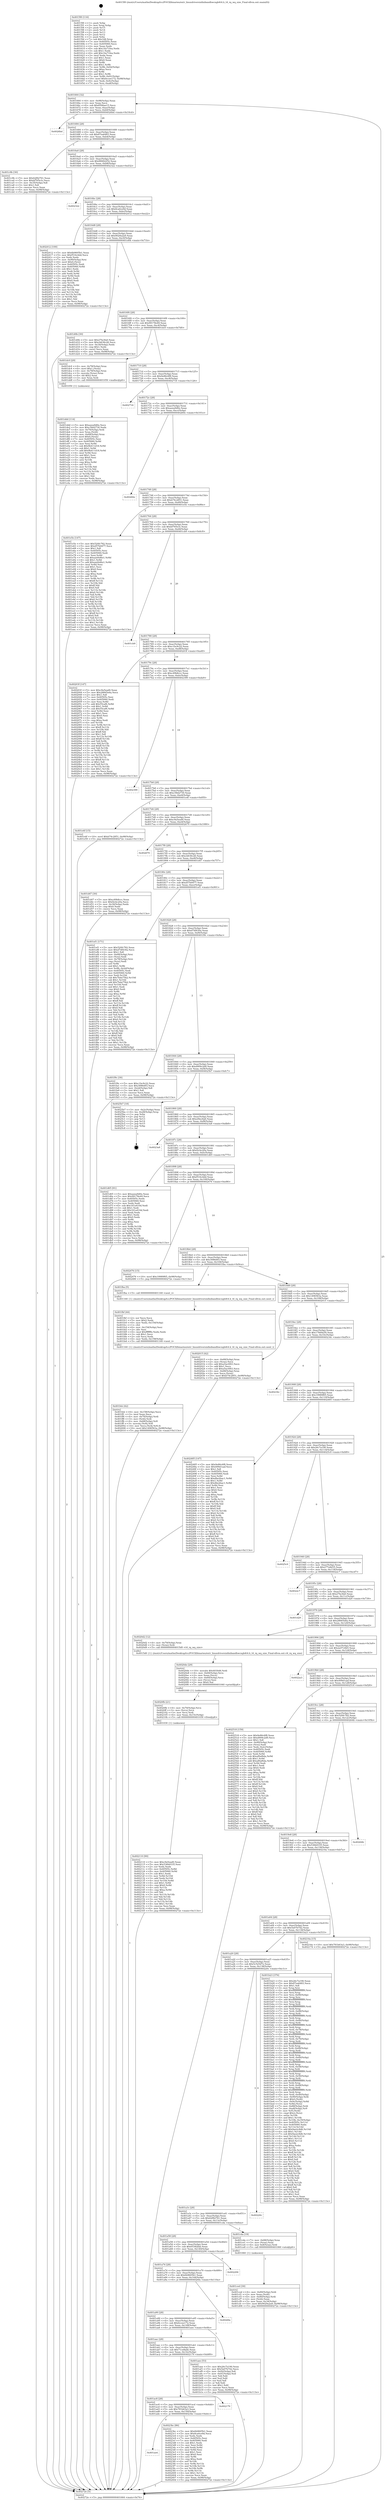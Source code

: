 digraph "0x4015f0" {
  label = "0x4015f0 (/mnt/c/Users/mathe/Desktop/tcc/POCII/binaries/extr_linuxdriversinfinibandhwcxgb4t4.h_t4_rq_wq_size_Final-ollvm.out::main(0))"
  labelloc = "t"
  node[shape=record]

  Entry [label="",width=0.3,height=0.3,shape=circle,fillcolor=black,style=filled]
  "0x401664" [label="{
     0x401664 [32]\l
     | [instrs]\l
     &nbsp;&nbsp;0x401664 \<+6\>: mov -0x98(%rbp),%eax\l
     &nbsp;&nbsp;0x40166a \<+2\>: mov %eax,%ecx\l
     &nbsp;&nbsp;0x40166c \<+6\>: sub $0x8506ae15,%ecx\l
     &nbsp;&nbsp;0x401672 \<+6\>: mov %eax,-0xac(%rbp)\l
     &nbsp;&nbsp;0x401678 \<+6\>: mov %ecx,-0xb0(%rbp)\l
     &nbsp;&nbsp;0x40167e \<+6\>: je 00000000004026bd \<main+0x10cd\>\l
  }"]
  "0x4026bd" [label="{
     0x4026bd\l
  }", style=dashed]
  "0x401684" [label="{
     0x401684 [28]\l
     | [instrs]\l
     &nbsp;&nbsp;0x401684 \<+5\>: jmp 0000000000401689 \<main+0x99\>\l
     &nbsp;&nbsp;0x401689 \<+6\>: mov -0xac(%rbp),%eax\l
     &nbsp;&nbsp;0x40168f \<+5\>: sub $0x87ea6483,%eax\l
     &nbsp;&nbsp;0x401694 \<+6\>: mov %eax,-0xb4(%rbp)\l
     &nbsp;&nbsp;0x40169a \<+6\>: je 0000000000401c9b \<main+0x6ab\>\l
  }"]
  Exit [label="",width=0.3,height=0.3,shape=circle,fillcolor=black,style=filled,peripheries=2]
  "0x401c9b" [label="{
     0x401c9b [30]\l
     | [instrs]\l
     &nbsp;&nbsp;0x401c9b \<+5\>: mov $0x62f82761,%eax\l
     &nbsp;&nbsp;0x401ca0 \<+5\>: mov $0xbf765e3c,%ecx\l
     &nbsp;&nbsp;0x401ca5 \<+3\>: mov -0x35(%rbp),%dl\l
     &nbsp;&nbsp;0x401ca8 \<+3\>: test $0x1,%dl\l
     &nbsp;&nbsp;0x401cab \<+3\>: cmovne %ecx,%eax\l
     &nbsp;&nbsp;0x401cae \<+6\>: mov %eax,-0x98(%rbp)\l
     &nbsp;&nbsp;0x401cb4 \<+5\>: jmp 000000000040272e \<main+0x113e\>\l
  }"]
  "0x4016a0" [label="{
     0x4016a0 [28]\l
     | [instrs]\l
     &nbsp;&nbsp;0x4016a0 \<+5\>: jmp 00000000004016a5 \<main+0xb5\>\l
     &nbsp;&nbsp;0x4016a5 \<+6\>: mov -0xac(%rbp),%eax\l
     &nbsp;&nbsp;0x4016ab \<+5\>: sub $0x88482252,%eax\l
     &nbsp;&nbsp;0x4016b0 \<+6\>: mov %eax,-0xb8(%rbp)\l
     &nbsp;&nbsp;0x4016b6 \<+6\>: je 0000000000402322 \<main+0xd32\>\l
  }"]
  "0x401ae4" [label="{
     0x401ae4\l
  }", style=dashed]
  "0x402322" [label="{
     0x402322\l
  }", style=dashed]
  "0x4016bc" [label="{
     0x4016bc [28]\l
     | [instrs]\l
     &nbsp;&nbsp;0x4016bc \<+5\>: jmp 00000000004016c1 \<main+0xd1\>\l
     &nbsp;&nbsp;0x4016c1 \<+6\>: mov -0xac(%rbp),%eax\l
     &nbsp;&nbsp;0x4016c7 \<+5\>: sub $0x8ca0ce9d,%eax\l
     &nbsp;&nbsp;0x4016cc \<+6\>: mov %eax,-0xbc(%rbp)\l
     &nbsp;&nbsp;0x4016d2 \<+6\>: je 0000000000402412 \<main+0xe22\>\l
  }"]
  "0x4023bc" [label="{
     0x4023bc [86]\l
     | [instrs]\l
     &nbsp;&nbsp;0x4023bc \<+5\>: mov $0x6b9605b1,%eax\l
     &nbsp;&nbsp;0x4023c1 \<+5\>: mov $0x8ca0ce9d,%ecx\l
     &nbsp;&nbsp;0x4023c6 \<+2\>: xor %edx,%edx\l
     &nbsp;&nbsp;0x4023c8 \<+7\>: mov 0x40505c,%esi\l
     &nbsp;&nbsp;0x4023cf \<+7\>: mov 0x405060,%edi\l
     &nbsp;&nbsp;0x4023d6 \<+3\>: sub $0x1,%edx\l
     &nbsp;&nbsp;0x4023d9 \<+3\>: mov %esi,%r8d\l
     &nbsp;&nbsp;0x4023dc \<+3\>: add %edx,%r8d\l
     &nbsp;&nbsp;0x4023df \<+4\>: imul %r8d,%esi\l
     &nbsp;&nbsp;0x4023e3 \<+3\>: and $0x1,%esi\l
     &nbsp;&nbsp;0x4023e6 \<+3\>: cmp $0x0,%esi\l
     &nbsp;&nbsp;0x4023e9 \<+4\>: sete %r9b\l
     &nbsp;&nbsp;0x4023ed \<+3\>: cmp $0xa,%edi\l
     &nbsp;&nbsp;0x4023f0 \<+4\>: setl %r10b\l
     &nbsp;&nbsp;0x4023f4 \<+3\>: mov %r9b,%r11b\l
     &nbsp;&nbsp;0x4023f7 \<+3\>: and %r10b,%r11b\l
     &nbsp;&nbsp;0x4023fa \<+3\>: xor %r10b,%r9b\l
     &nbsp;&nbsp;0x4023fd \<+3\>: or %r9b,%r11b\l
     &nbsp;&nbsp;0x402400 \<+4\>: test $0x1,%r11b\l
     &nbsp;&nbsp;0x402404 \<+3\>: cmovne %ecx,%eax\l
     &nbsp;&nbsp;0x402407 \<+6\>: mov %eax,-0x98(%rbp)\l
     &nbsp;&nbsp;0x40240d \<+5\>: jmp 000000000040272e \<main+0x113e\>\l
  }"]
  "0x402412" [label="{
     0x402412 [100]\l
     | [instrs]\l
     &nbsp;&nbsp;0x402412 \<+5\>: mov $0x6b9605b1,%eax\l
     &nbsp;&nbsp;0x402417 \<+5\>: mov $0xf516c4dd,%ecx\l
     &nbsp;&nbsp;0x40241c \<+2\>: xor %edx,%edx\l
     &nbsp;&nbsp;0x40241e \<+7\>: mov -0x90(%rbp),%rsi\l
     &nbsp;&nbsp;0x402425 \<+6\>: movl $0x0,(%rsi)\l
     &nbsp;&nbsp;0x40242b \<+7\>: mov 0x40505c,%edi\l
     &nbsp;&nbsp;0x402432 \<+8\>: mov 0x405060,%r8d\l
     &nbsp;&nbsp;0x40243a \<+3\>: sub $0x1,%edx\l
     &nbsp;&nbsp;0x40243d \<+3\>: mov %edi,%r9d\l
     &nbsp;&nbsp;0x402440 \<+3\>: add %edx,%r9d\l
     &nbsp;&nbsp;0x402443 \<+4\>: imul %r9d,%edi\l
     &nbsp;&nbsp;0x402447 \<+3\>: and $0x1,%edi\l
     &nbsp;&nbsp;0x40244a \<+3\>: cmp $0x0,%edi\l
     &nbsp;&nbsp;0x40244d \<+4\>: sete %r10b\l
     &nbsp;&nbsp;0x402451 \<+4\>: cmp $0xa,%r8d\l
     &nbsp;&nbsp;0x402455 \<+4\>: setl %r11b\l
     &nbsp;&nbsp;0x402459 \<+3\>: mov %r10b,%bl\l
     &nbsp;&nbsp;0x40245c \<+3\>: and %r11b,%bl\l
     &nbsp;&nbsp;0x40245f \<+3\>: xor %r11b,%r10b\l
     &nbsp;&nbsp;0x402462 \<+3\>: or %r10b,%bl\l
     &nbsp;&nbsp;0x402465 \<+3\>: test $0x1,%bl\l
     &nbsp;&nbsp;0x402468 \<+3\>: cmovne %ecx,%eax\l
     &nbsp;&nbsp;0x40246b \<+6\>: mov %eax,-0x98(%rbp)\l
     &nbsp;&nbsp;0x402471 \<+5\>: jmp 000000000040272e \<main+0x113e\>\l
  }"]
  "0x4016d8" [label="{
     0x4016d8 [28]\l
     | [instrs]\l
     &nbsp;&nbsp;0x4016d8 \<+5\>: jmp 00000000004016dd \<main+0xed\>\l
     &nbsp;&nbsp;0x4016dd \<+6\>: mov -0xac(%rbp),%eax\l
     &nbsp;&nbsp;0x4016e3 \<+5\>: sub $0x9029a2a9,%eax\l
     &nbsp;&nbsp;0x4016e8 \<+6\>: mov %eax,-0xc0(%rbp)\l
     &nbsp;&nbsp;0x4016ee \<+6\>: je 0000000000401d0b \<main+0x71b\>\l
  }"]
  "0x401ac8" [label="{
     0x401ac8 [28]\l
     | [instrs]\l
     &nbsp;&nbsp;0x401ac8 \<+5\>: jmp 0000000000401acd \<main+0x4dd\>\l
     &nbsp;&nbsp;0x401acd \<+6\>: mov -0xac(%rbp),%eax\l
     &nbsp;&nbsp;0x401ad3 \<+5\>: sub $0x781b63a3,%eax\l
     &nbsp;&nbsp;0x401ad8 \<+6\>: mov %eax,-0x150(%rbp)\l
     &nbsp;&nbsp;0x401ade \<+6\>: je 00000000004023bc \<main+0xdcc\>\l
  }"]
  "0x401d0b" [label="{
     0x401d0b [30]\l
     | [instrs]\l
     &nbsp;&nbsp;0x401d0b \<+5\>: mov $0x27fa3fa0,%eax\l
     &nbsp;&nbsp;0x401d10 \<+5\>: mov $0xcb636c26,%ecx\l
     &nbsp;&nbsp;0x401d15 \<+3\>: mov -0x34(%rbp),%edx\l
     &nbsp;&nbsp;0x401d18 \<+3\>: cmp $0x1,%edx\l
     &nbsp;&nbsp;0x401d1b \<+3\>: cmovl %ecx,%eax\l
     &nbsp;&nbsp;0x401d1e \<+6\>: mov %eax,-0x98(%rbp)\l
     &nbsp;&nbsp;0x401d24 \<+5\>: jmp 000000000040272e \<main+0x113e\>\l
  }"]
  "0x4016f4" [label="{
     0x4016f4 [28]\l
     | [instrs]\l
     &nbsp;&nbsp;0x4016f4 \<+5\>: jmp 00000000004016f9 \<main+0x109\>\l
     &nbsp;&nbsp;0x4016f9 \<+6\>: mov -0xac(%rbp),%eax\l
     &nbsp;&nbsp;0x4016ff \<+5\>: sub $0x99178e49,%eax\l
     &nbsp;&nbsp;0x401704 \<+6\>: mov %eax,-0xc4(%rbp)\l
     &nbsp;&nbsp;0x40170a \<+6\>: je 0000000000401dc0 \<main+0x7d0\>\l
  }"]
  "0x402179" [label="{
     0x402179\l
  }", style=dashed]
  "0x401dc0" [label="{
     0x401dc0 [29]\l
     | [instrs]\l
     &nbsp;&nbsp;0x401dc0 \<+4\>: mov -0x78(%rbp),%rax\l
     &nbsp;&nbsp;0x401dc4 \<+6\>: movl $0x1,(%rax)\l
     &nbsp;&nbsp;0x401dca \<+4\>: mov -0x78(%rbp),%rax\l
     &nbsp;&nbsp;0x401dce \<+3\>: movslq (%rax),%rax\l
     &nbsp;&nbsp;0x401dd1 \<+4\>: shl $0x2,%rax\l
     &nbsp;&nbsp;0x401dd5 \<+3\>: mov %rax,%rdi\l
     &nbsp;&nbsp;0x401dd8 \<+5\>: call 0000000000401050 \<malloc@plt\>\l
     | [calls]\l
     &nbsp;&nbsp;0x401050 \{1\} (unknown)\l
  }"]
  "0x401710" [label="{
     0x401710 [28]\l
     | [instrs]\l
     &nbsp;&nbsp;0x401710 \<+5\>: jmp 0000000000401715 \<main+0x125\>\l
     &nbsp;&nbsp;0x401715 \<+6\>: mov -0xac(%rbp),%eax\l
     &nbsp;&nbsp;0x40171b \<+5\>: sub $0x9e86c6f8,%eax\l
     &nbsp;&nbsp;0x401720 \<+6\>: mov %eax,-0xc8(%rbp)\l
     &nbsp;&nbsp;0x401726 \<+6\>: je 0000000000402716 \<main+0x1126\>\l
  }"]
  "0x402110" [label="{
     0x402110 [90]\l
     | [instrs]\l
     &nbsp;&nbsp;0x402110 \<+5\>: mov $0xc9a5ead0,%eax\l
     &nbsp;&nbsp;0x402115 \<+5\>: mov $0x536b9335,%esi\l
     &nbsp;&nbsp;0x40211a \<+2\>: xor %edx,%edx\l
     &nbsp;&nbsp;0x40211c \<+8\>: mov 0x40505c,%r8d\l
     &nbsp;&nbsp;0x402124 \<+8\>: mov 0x405060,%r9d\l
     &nbsp;&nbsp;0x40212c \<+3\>: sub $0x1,%edx\l
     &nbsp;&nbsp;0x40212f \<+3\>: mov %r8d,%r10d\l
     &nbsp;&nbsp;0x402132 \<+3\>: add %edx,%r10d\l
     &nbsp;&nbsp;0x402135 \<+4\>: imul %r10d,%r8d\l
     &nbsp;&nbsp;0x402139 \<+4\>: and $0x1,%r8d\l
     &nbsp;&nbsp;0x40213d \<+4\>: cmp $0x0,%r8d\l
     &nbsp;&nbsp;0x402141 \<+4\>: sete %r11b\l
     &nbsp;&nbsp;0x402145 \<+4\>: cmp $0xa,%r9d\l
     &nbsp;&nbsp;0x402149 \<+3\>: setl %bl\l
     &nbsp;&nbsp;0x40214c \<+3\>: mov %r11b,%r14b\l
     &nbsp;&nbsp;0x40214f \<+3\>: and %bl,%r14b\l
     &nbsp;&nbsp;0x402152 \<+3\>: xor %bl,%r11b\l
     &nbsp;&nbsp;0x402155 \<+3\>: or %r11b,%r14b\l
     &nbsp;&nbsp;0x402158 \<+4\>: test $0x1,%r14b\l
     &nbsp;&nbsp;0x40215c \<+3\>: cmovne %esi,%eax\l
     &nbsp;&nbsp;0x40215f \<+6\>: mov %eax,-0x98(%rbp)\l
     &nbsp;&nbsp;0x402165 \<+5\>: jmp 000000000040272e \<main+0x113e\>\l
  }"]
  "0x402716" [label="{
     0x402716\l
  }", style=dashed]
  "0x40172c" [label="{
     0x40172c [28]\l
     | [instrs]\l
     &nbsp;&nbsp;0x40172c \<+5\>: jmp 0000000000401731 \<main+0x141\>\l
     &nbsp;&nbsp;0x401731 \<+6\>: mov -0xac(%rbp),%eax\l
     &nbsp;&nbsp;0x401737 \<+5\>: sub $0xaeea9d0e,%eax\l
     &nbsp;&nbsp;0x40173c \<+6\>: mov %eax,-0xcc(%rbp)\l
     &nbsp;&nbsp;0x401742 \<+6\>: je 000000000040260e \<main+0x101e\>\l
  }"]
  "0x4020fb" [label="{
     0x4020fb [21]\l
     | [instrs]\l
     &nbsp;&nbsp;0x4020fb \<+4\>: mov -0x70(%rbp),%rcx\l
     &nbsp;&nbsp;0x4020ff \<+3\>: mov (%rcx),%rcx\l
     &nbsp;&nbsp;0x402102 \<+3\>: mov %rcx,%rdi\l
     &nbsp;&nbsp;0x402105 \<+6\>: mov %eax,-0x15c(%rbp)\l
     &nbsp;&nbsp;0x40210b \<+5\>: call 0000000000401030 \<free@plt\>\l
     | [calls]\l
     &nbsp;&nbsp;0x401030 \{1\} (unknown)\l
  }"]
  "0x40260e" [label="{
     0x40260e\l
  }", style=dashed]
  "0x401748" [label="{
     0x401748 [28]\l
     | [instrs]\l
     &nbsp;&nbsp;0x401748 \<+5\>: jmp 000000000040174d \<main+0x15d\>\l
     &nbsp;&nbsp;0x40174d \<+6\>: mov -0xac(%rbp),%eax\l
     &nbsp;&nbsp;0x401753 \<+5\>: sub $0xb74c2851,%eax\l
     &nbsp;&nbsp;0x401758 \<+6\>: mov %eax,-0xd0(%rbp)\l
     &nbsp;&nbsp;0x40175e \<+6\>: je 0000000000401e5e \<main+0x86e\>\l
  }"]
  "0x4020de" [label="{
     0x4020de [29]\l
     | [instrs]\l
     &nbsp;&nbsp;0x4020de \<+10\>: movabs $0x4030d6,%rdi\l
     &nbsp;&nbsp;0x4020e8 \<+4\>: mov -0x60(%rbp),%rcx\l
     &nbsp;&nbsp;0x4020ec \<+2\>: mov %eax,(%rcx)\l
     &nbsp;&nbsp;0x4020ee \<+4\>: mov -0x60(%rbp),%rcx\l
     &nbsp;&nbsp;0x4020f2 \<+2\>: mov (%rcx),%esi\l
     &nbsp;&nbsp;0x4020f4 \<+2\>: mov $0x0,%al\l
     &nbsp;&nbsp;0x4020f6 \<+5\>: call 0000000000401040 \<printf@plt\>\l
     | [calls]\l
     &nbsp;&nbsp;0x401040 \{1\} (unknown)\l
  }"]
  "0x401e5e" [label="{
     0x401e5e [147]\l
     | [instrs]\l
     &nbsp;&nbsp;0x401e5e \<+5\>: mov $0x520fc782,%eax\l
     &nbsp;&nbsp;0x401e63 \<+5\>: mov $0xd57b0477,%ecx\l
     &nbsp;&nbsp;0x401e68 \<+2\>: mov $0x1,%dl\l
     &nbsp;&nbsp;0x401e6a \<+7\>: mov 0x40505c,%esi\l
     &nbsp;&nbsp;0x401e71 \<+7\>: mov 0x405060,%edi\l
     &nbsp;&nbsp;0x401e78 \<+3\>: mov %esi,%r8d\l
     &nbsp;&nbsp;0x401e7b \<+7\>: sub $0xaa44d6e1,%r8d\l
     &nbsp;&nbsp;0x401e82 \<+4\>: sub $0x1,%r8d\l
     &nbsp;&nbsp;0x401e86 \<+7\>: add $0xaa44d6e1,%r8d\l
     &nbsp;&nbsp;0x401e8d \<+4\>: imul %r8d,%esi\l
     &nbsp;&nbsp;0x401e91 \<+3\>: and $0x1,%esi\l
     &nbsp;&nbsp;0x401e94 \<+3\>: cmp $0x0,%esi\l
     &nbsp;&nbsp;0x401e97 \<+4\>: sete %r9b\l
     &nbsp;&nbsp;0x401e9b \<+3\>: cmp $0xa,%edi\l
     &nbsp;&nbsp;0x401e9e \<+4\>: setl %r10b\l
     &nbsp;&nbsp;0x401ea2 \<+3\>: mov %r9b,%r11b\l
     &nbsp;&nbsp;0x401ea5 \<+4\>: xor $0xff,%r11b\l
     &nbsp;&nbsp;0x401ea9 \<+3\>: mov %r10b,%bl\l
     &nbsp;&nbsp;0x401eac \<+3\>: xor $0xff,%bl\l
     &nbsp;&nbsp;0x401eaf \<+3\>: xor $0x0,%dl\l
     &nbsp;&nbsp;0x401eb2 \<+3\>: mov %r11b,%r14b\l
     &nbsp;&nbsp;0x401eb5 \<+4\>: and $0x0,%r14b\l
     &nbsp;&nbsp;0x401eb9 \<+3\>: and %dl,%r9b\l
     &nbsp;&nbsp;0x401ebc \<+3\>: mov %bl,%r15b\l
     &nbsp;&nbsp;0x401ebf \<+4\>: and $0x0,%r15b\l
     &nbsp;&nbsp;0x401ec3 \<+3\>: and %dl,%r10b\l
     &nbsp;&nbsp;0x401ec6 \<+3\>: or %r9b,%r14b\l
     &nbsp;&nbsp;0x401ec9 \<+3\>: or %r10b,%r15b\l
     &nbsp;&nbsp;0x401ecc \<+3\>: xor %r15b,%r14b\l
     &nbsp;&nbsp;0x401ecf \<+3\>: or %bl,%r11b\l
     &nbsp;&nbsp;0x401ed2 \<+4\>: xor $0xff,%r11b\l
     &nbsp;&nbsp;0x401ed6 \<+3\>: or $0x0,%dl\l
     &nbsp;&nbsp;0x401ed9 \<+3\>: and %dl,%r11b\l
     &nbsp;&nbsp;0x401edc \<+3\>: or %r11b,%r14b\l
     &nbsp;&nbsp;0x401edf \<+4\>: test $0x1,%r14b\l
     &nbsp;&nbsp;0x401ee3 \<+3\>: cmovne %ecx,%eax\l
     &nbsp;&nbsp;0x401ee6 \<+6\>: mov %eax,-0x98(%rbp)\l
     &nbsp;&nbsp;0x401eec \<+5\>: jmp 000000000040272e \<main+0x113e\>\l
  }"]
  "0x401764" [label="{
     0x401764 [28]\l
     | [instrs]\l
     &nbsp;&nbsp;0x401764 \<+5\>: jmp 0000000000401769 \<main+0x179\>\l
     &nbsp;&nbsp;0x401769 \<+6\>: mov -0xac(%rbp),%eax\l
     &nbsp;&nbsp;0x40176f \<+5\>: sub $0xbf765e3c,%eax\l
     &nbsp;&nbsp;0x401774 \<+6\>: mov %eax,-0xd4(%rbp)\l
     &nbsp;&nbsp;0x40177a \<+6\>: je 0000000000401cb9 \<main+0x6c9\>\l
  }"]
  "0x401feb" [label="{
     0x401feb [42]\l
     | [instrs]\l
     &nbsp;&nbsp;0x401feb \<+6\>: mov -0x158(%rbp),%ecx\l
     &nbsp;&nbsp;0x401ff1 \<+3\>: imul %eax,%ecx\l
     &nbsp;&nbsp;0x401ff4 \<+4\>: mov -0x70(%rbp),%rdi\l
     &nbsp;&nbsp;0x401ff8 \<+3\>: mov (%rdi),%rdi\l
     &nbsp;&nbsp;0x401ffb \<+4\>: mov -0x68(%rbp),%r8\l
     &nbsp;&nbsp;0x401fff \<+3\>: movslq (%r8),%r8\l
     &nbsp;&nbsp;0x402002 \<+4\>: mov %ecx,(%rdi,%r8,4)\l
     &nbsp;&nbsp;0x402006 \<+10\>: movl $0x1496563a,-0x98(%rbp)\l
     &nbsp;&nbsp;0x402010 \<+5\>: jmp 000000000040272e \<main+0x113e\>\l
  }"]
  "0x401cb9" [label="{
     0x401cb9\l
  }", style=dashed]
  "0x401780" [label="{
     0x401780 [28]\l
     | [instrs]\l
     &nbsp;&nbsp;0x401780 \<+5\>: jmp 0000000000401785 \<main+0x195\>\l
     &nbsp;&nbsp;0x401785 \<+6\>: mov -0xac(%rbp),%eax\l
     &nbsp;&nbsp;0x40178b \<+5\>: sub $0xc1bc9c22,%eax\l
     &nbsp;&nbsp;0x401790 \<+6\>: mov %eax,-0xd8(%rbp)\l
     &nbsp;&nbsp;0x401796 \<+6\>: je 000000000040203f \<main+0xa4f\>\l
  }"]
  "0x401fbf" [label="{
     0x401fbf [44]\l
     | [instrs]\l
     &nbsp;&nbsp;0x401fbf \<+2\>: xor %ecx,%ecx\l
     &nbsp;&nbsp;0x401fc1 \<+5\>: mov $0x2,%edx\l
     &nbsp;&nbsp;0x401fc6 \<+6\>: mov %edx,-0x154(%rbp)\l
     &nbsp;&nbsp;0x401fcc \<+1\>: cltd\l
     &nbsp;&nbsp;0x401fcd \<+6\>: mov -0x154(%rbp),%esi\l
     &nbsp;&nbsp;0x401fd3 \<+2\>: idiv %esi\l
     &nbsp;&nbsp;0x401fd5 \<+6\>: imul $0xfffffffe,%edx,%edx\l
     &nbsp;&nbsp;0x401fdb \<+3\>: sub $0x1,%ecx\l
     &nbsp;&nbsp;0x401fde \<+2\>: sub %ecx,%edx\l
     &nbsp;&nbsp;0x401fe0 \<+6\>: mov %edx,-0x158(%rbp)\l
     &nbsp;&nbsp;0x401fe6 \<+5\>: call 0000000000401160 \<next_i\>\l
     | [calls]\l
     &nbsp;&nbsp;0x401160 \{1\} (/mnt/c/Users/mathe/Desktop/tcc/POCII/binaries/extr_linuxdriversinfinibandhwcxgb4t4.h_t4_rq_wq_size_Final-ollvm.out::next_i)\l
  }"]
  "0x40203f" [label="{
     0x40203f [147]\l
     | [instrs]\l
     &nbsp;&nbsp;0x40203f \<+5\>: mov $0xc9a5ead0,%eax\l
     &nbsp;&nbsp;0x402044 \<+5\>: mov $0x28665e6a,%ecx\l
     &nbsp;&nbsp;0x402049 \<+2\>: mov $0x1,%dl\l
     &nbsp;&nbsp;0x40204b \<+7\>: mov 0x40505c,%esi\l
     &nbsp;&nbsp;0x402052 \<+7\>: mov 0x405060,%edi\l
     &nbsp;&nbsp;0x402059 \<+3\>: mov %esi,%r8d\l
     &nbsp;&nbsp;0x40205c \<+7\>: add $0x55caf6,%r8d\l
     &nbsp;&nbsp;0x402063 \<+4\>: sub $0x1,%r8d\l
     &nbsp;&nbsp;0x402067 \<+7\>: sub $0x55caf6,%r8d\l
     &nbsp;&nbsp;0x40206e \<+4\>: imul %r8d,%esi\l
     &nbsp;&nbsp;0x402072 \<+3\>: and $0x1,%esi\l
     &nbsp;&nbsp;0x402075 \<+3\>: cmp $0x0,%esi\l
     &nbsp;&nbsp;0x402078 \<+4\>: sete %r9b\l
     &nbsp;&nbsp;0x40207c \<+3\>: cmp $0xa,%edi\l
     &nbsp;&nbsp;0x40207f \<+4\>: setl %r10b\l
     &nbsp;&nbsp;0x402083 \<+3\>: mov %r9b,%r11b\l
     &nbsp;&nbsp;0x402086 \<+4\>: xor $0xff,%r11b\l
     &nbsp;&nbsp;0x40208a \<+3\>: mov %r10b,%bl\l
     &nbsp;&nbsp;0x40208d \<+3\>: xor $0xff,%bl\l
     &nbsp;&nbsp;0x402090 \<+3\>: xor $0x1,%dl\l
     &nbsp;&nbsp;0x402093 \<+3\>: mov %r11b,%r14b\l
     &nbsp;&nbsp;0x402096 \<+4\>: and $0xff,%r14b\l
     &nbsp;&nbsp;0x40209a \<+3\>: and %dl,%r9b\l
     &nbsp;&nbsp;0x40209d \<+3\>: mov %bl,%r15b\l
     &nbsp;&nbsp;0x4020a0 \<+4\>: and $0xff,%r15b\l
     &nbsp;&nbsp;0x4020a4 \<+3\>: and %dl,%r10b\l
     &nbsp;&nbsp;0x4020a7 \<+3\>: or %r9b,%r14b\l
     &nbsp;&nbsp;0x4020aa \<+3\>: or %r10b,%r15b\l
     &nbsp;&nbsp;0x4020ad \<+3\>: xor %r15b,%r14b\l
     &nbsp;&nbsp;0x4020b0 \<+3\>: or %bl,%r11b\l
     &nbsp;&nbsp;0x4020b3 \<+4\>: xor $0xff,%r11b\l
     &nbsp;&nbsp;0x4020b7 \<+3\>: or $0x1,%dl\l
     &nbsp;&nbsp;0x4020ba \<+3\>: and %dl,%r11b\l
     &nbsp;&nbsp;0x4020bd \<+3\>: or %r11b,%r14b\l
     &nbsp;&nbsp;0x4020c0 \<+4\>: test $0x1,%r14b\l
     &nbsp;&nbsp;0x4020c4 \<+3\>: cmovne %ecx,%eax\l
     &nbsp;&nbsp;0x4020c7 \<+6\>: mov %eax,-0x98(%rbp)\l
     &nbsp;&nbsp;0x4020cd \<+5\>: jmp 000000000040272e \<main+0x113e\>\l
  }"]
  "0x40179c" [label="{
     0x40179c [28]\l
     | [instrs]\l
     &nbsp;&nbsp;0x40179c \<+5\>: jmp 00000000004017a1 \<main+0x1b1\>\l
     &nbsp;&nbsp;0x4017a1 \<+6\>: mov -0xac(%rbp),%eax\l
     &nbsp;&nbsp;0x4017a7 \<+5\>: sub $0xc49b8ccc,%eax\l
     &nbsp;&nbsp;0x4017ac \<+6\>: mov %eax,-0xdc(%rbp)\l
     &nbsp;&nbsp;0x4017b2 \<+6\>: je 0000000000402399 \<main+0xda9\>\l
  }"]
  "0x401ddd" [label="{
     0x401ddd [114]\l
     | [instrs]\l
     &nbsp;&nbsp;0x401ddd \<+5\>: mov $0xaeea9d0e,%ecx\l
     &nbsp;&nbsp;0x401de2 \<+5\>: mov $0xc58d2730,%edx\l
     &nbsp;&nbsp;0x401de7 \<+4\>: mov -0x70(%rbp),%rdi\l
     &nbsp;&nbsp;0x401deb \<+3\>: mov %rax,(%rdi)\l
     &nbsp;&nbsp;0x401dee \<+4\>: mov -0x68(%rbp),%rax\l
     &nbsp;&nbsp;0x401df2 \<+6\>: movl $0x0,(%rax)\l
     &nbsp;&nbsp;0x401df8 \<+7\>: mov 0x40505c,%esi\l
     &nbsp;&nbsp;0x401dff \<+8\>: mov 0x405060,%r8d\l
     &nbsp;&nbsp;0x401e07 \<+3\>: mov %esi,%r9d\l
     &nbsp;&nbsp;0x401e0a \<+7\>: sub $0x9b411d18,%r9d\l
     &nbsp;&nbsp;0x401e11 \<+4\>: sub $0x1,%r9d\l
     &nbsp;&nbsp;0x401e15 \<+7\>: add $0x9b411d18,%r9d\l
     &nbsp;&nbsp;0x401e1c \<+4\>: imul %r9d,%esi\l
     &nbsp;&nbsp;0x401e20 \<+3\>: and $0x1,%esi\l
     &nbsp;&nbsp;0x401e23 \<+3\>: cmp $0x0,%esi\l
     &nbsp;&nbsp;0x401e26 \<+4\>: sete %r10b\l
     &nbsp;&nbsp;0x401e2a \<+4\>: cmp $0xa,%r8d\l
     &nbsp;&nbsp;0x401e2e \<+4\>: setl %r11b\l
     &nbsp;&nbsp;0x401e32 \<+3\>: mov %r10b,%bl\l
     &nbsp;&nbsp;0x401e35 \<+3\>: and %r11b,%bl\l
     &nbsp;&nbsp;0x401e38 \<+3\>: xor %r11b,%r10b\l
     &nbsp;&nbsp;0x401e3b \<+3\>: or %r10b,%bl\l
     &nbsp;&nbsp;0x401e3e \<+3\>: test $0x1,%bl\l
     &nbsp;&nbsp;0x401e41 \<+3\>: cmovne %edx,%ecx\l
     &nbsp;&nbsp;0x401e44 \<+6\>: mov %ecx,-0x98(%rbp)\l
     &nbsp;&nbsp;0x401e4a \<+5\>: jmp 000000000040272e \<main+0x113e\>\l
  }"]
  "0x402399" [label="{
     0x402399\l
  }", style=dashed]
  "0x4017b8" [label="{
     0x4017b8 [28]\l
     | [instrs]\l
     &nbsp;&nbsp;0x4017b8 \<+5\>: jmp 00000000004017bd \<main+0x1cd\>\l
     &nbsp;&nbsp;0x4017bd \<+6\>: mov -0xac(%rbp),%eax\l
     &nbsp;&nbsp;0x4017c3 \<+5\>: sub $0xc58d2730,%eax\l
     &nbsp;&nbsp;0x4017c8 \<+6\>: mov %eax,-0xe0(%rbp)\l
     &nbsp;&nbsp;0x4017ce \<+6\>: je 0000000000401e4f \<main+0x85f\>\l
  }"]
  "0x401ced" [label="{
     0x401ced [30]\l
     | [instrs]\l
     &nbsp;&nbsp;0x401ced \<+4\>: mov -0x80(%rbp),%rdi\l
     &nbsp;&nbsp;0x401cf1 \<+2\>: mov %eax,(%rdi)\l
     &nbsp;&nbsp;0x401cf3 \<+4\>: mov -0x80(%rbp),%rdi\l
     &nbsp;&nbsp;0x401cf7 \<+2\>: mov (%rdi),%eax\l
     &nbsp;&nbsp;0x401cf9 \<+3\>: mov %eax,-0x34(%rbp)\l
     &nbsp;&nbsp;0x401cfc \<+10\>: movl $0x9029a2a9,-0x98(%rbp)\l
     &nbsp;&nbsp;0x401d06 \<+5\>: jmp 000000000040272e \<main+0x113e\>\l
  }"]
  "0x401e4f" [label="{
     0x401e4f [15]\l
     | [instrs]\l
     &nbsp;&nbsp;0x401e4f \<+10\>: movl $0xb74c2851,-0x98(%rbp)\l
     &nbsp;&nbsp;0x401e59 \<+5\>: jmp 000000000040272e \<main+0x113e\>\l
  }"]
  "0x4017d4" [label="{
     0x4017d4 [28]\l
     | [instrs]\l
     &nbsp;&nbsp;0x4017d4 \<+5\>: jmp 00000000004017d9 \<main+0x1e9\>\l
     &nbsp;&nbsp;0x4017d9 \<+6\>: mov -0xac(%rbp),%eax\l
     &nbsp;&nbsp;0x4017df \<+5\>: sub $0xc9a5ead0,%eax\l
     &nbsp;&nbsp;0x4017e4 \<+6\>: mov %eax,-0xe4(%rbp)\l
     &nbsp;&nbsp;0x4017ea \<+6\>: je 0000000000402670 \<main+0x1080\>\l
  }"]
  "0x4015f0" [label="{
     0x4015f0 [116]\l
     | [instrs]\l
     &nbsp;&nbsp;0x4015f0 \<+1\>: push %rbp\l
     &nbsp;&nbsp;0x4015f1 \<+3\>: mov %rsp,%rbp\l
     &nbsp;&nbsp;0x4015f4 \<+2\>: push %r15\l
     &nbsp;&nbsp;0x4015f6 \<+2\>: push %r14\l
     &nbsp;&nbsp;0x4015f8 \<+2\>: push %r13\l
     &nbsp;&nbsp;0x4015fa \<+2\>: push %r12\l
     &nbsp;&nbsp;0x4015fc \<+1\>: push %rbx\l
     &nbsp;&nbsp;0x4015fd \<+7\>: sub $0x168,%rsp\l
     &nbsp;&nbsp;0x401604 \<+7\>: mov 0x40505c,%eax\l
     &nbsp;&nbsp;0x40160b \<+7\>: mov 0x405060,%ecx\l
     &nbsp;&nbsp;0x401612 \<+2\>: mov %eax,%edx\l
     &nbsp;&nbsp;0x401614 \<+6\>: sub $0x14a71fea,%edx\l
     &nbsp;&nbsp;0x40161a \<+3\>: sub $0x1,%edx\l
     &nbsp;&nbsp;0x40161d \<+6\>: add $0x14a71fea,%edx\l
     &nbsp;&nbsp;0x401623 \<+3\>: imul %edx,%eax\l
     &nbsp;&nbsp;0x401626 \<+3\>: and $0x1,%eax\l
     &nbsp;&nbsp;0x401629 \<+3\>: cmp $0x0,%eax\l
     &nbsp;&nbsp;0x40162c \<+4\>: sete %r8b\l
     &nbsp;&nbsp;0x401630 \<+4\>: and $0x1,%r8b\l
     &nbsp;&nbsp;0x401634 \<+7\>: mov %r8b,-0x92(%rbp)\l
     &nbsp;&nbsp;0x40163b \<+3\>: cmp $0xa,%ecx\l
     &nbsp;&nbsp;0x40163e \<+4\>: setl %r8b\l
     &nbsp;&nbsp;0x401642 \<+4\>: and $0x1,%r8b\l
     &nbsp;&nbsp;0x401646 \<+7\>: mov %r8b,-0x91(%rbp)\l
     &nbsp;&nbsp;0x40164d \<+10\>: movl $0x6ccee172,-0x98(%rbp)\l
     &nbsp;&nbsp;0x401657 \<+6\>: mov %edi,-0x9c(%rbp)\l
     &nbsp;&nbsp;0x40165d \<+7\>: mov %rsi,-0xa8(%rbp)\l
  }"]
  "0x402670" [label="{
     0x402670\l
  }", style=dashed]
  "0x4017f0" [label="{
     0x4017f0 [28]\l
     | [instrs]\l
     &nbsp;&nbsp;0x4017f0 \<+5\>: jmp 00000000004017f5 \<main+0x205\>\l
     &nbsp;&nbsp;0x4017f5 \<+6\>: mov -0xac(%rbp),%eax\l
     &nbsp;&nbsp;0x4017fb \<+5\>: sub $0xcb636c26,%eax\l
     &nbsp;&nbsp;0x401800 \<+6\>: mov %eax,-0xe8(%rbp)\l
     &nbsp;&nbsp;0x401806 \<+6\>: je 0000000000401d47 \<main+0x757\>\l
  }"]
  "0x40272e" [label="{
     0x40272e [5]\l
     | [instrs]\l
     &nbsp;&nbsp;0x40272e \<+5\>: jmp 0000000000401664 \<main+0x74\>\l
  }"]
  "0x401d47" [label="{
     0x401d47 [30]\l
     | [instrs]\l
     &nbsp;&nbsp;0x401d47 \<+5\>: mov $0xc49b8ccc,%eax\l
     &nbsp;&nbsp;0x401d4c \<+5\>: mov $0xf2cbc20a,%ecx\l
     &nbsp;&nbsp;0x401d51 \<+3\>: mov -0x34(%rbp),%edx\l
     &nbsp;&nbsp;0x401d54 \<+3\>: cmp $0x0,%edx\l
     &nbsp;&nbsp;0x401d57 \<+3\>: cmove %ecx,%eax\l
     &nbsp;&nbsp;0x401d5a \<+6\>: mov %eax,-0x98(%rbp)\l
     &nbsp;&nbsp;0x401d60 \<+5\>: jmp 000000000040272e \<main+0x113e\>\l
  }"]
  "0x40180c" [label="{
     0x40180c [28]\l
     | [instrs]\l
     &nbsp;&nbsp;0x40180c \<+5\>: jmp 0000000000401811 \<main+0x221\>\l
     &nbsp;&nbsp;0x401811 \<+6\>: mov -0xac(%rbp),%eax\l
     &nbsp;&nbsp;0x401817 \<+5\>: sub $0xd57b0477,%eax\l
     &nbsp;&nbsp;0x40181c \<+6\>: mov %eax,-0xec(%rbp)\l
     &nbsp;&nbsp;0x401822 \<+6\>: je 0000000000401ef1 \<main+0x901\>\l
  }"]
  "0x401aac" [label="{
     0x401aac [28]\l
     | [instrs]\l
     &nbsp;&nbsp;0x401aac \<+5\>: jmp 0000000000401ab1 \<main+0x4c1\>\l
     &nbsp;&nbsp;0x401ab1 \<+6\>: mov -0xac(%rbp),%eax\l
     &nbsp;&nbsp;0x401ab7 \<+5\>: sub $0x71ce8ade,%eax\l
     &nbsp;&nbsp;0x401abc \<+6\>: mov %eax,-0x14c(%rbp)\l
     &nbsp;&nbsp;0x401ac2 \<+6\>: je 0000000000402179 \<main+0xb89\>\l
  }"]
  "0x401ef1" [label="{
     0x401ef1 [171]\l
     | [instrs]\l
     &nbsp;&nbsp;0x401ef1 \<+5\>: mov $0x520fc782,%eax\l
     &nbsp;&nbsp;0x401ef6 \<+5\>: mov $0xd7df430a,%ecx\l
     &nbsp;&nbsp;0x401efb \<+2\>: mov $0x1,%dl\l
     &nbsp;&nbsp;0x401efd \<+4\>: mov -0x68(%rbp),%rsi\l
     &nbsp;&nbsp;0x401f01 \<+2\>: mov (%rsi),%edi\l
     &nbsp;&nbsp;0x401f03 \<+4\>: mov -0x78(%rbp),%rsi\l
     &nbsp;&nbsp;0x401f07 \<+2\>: cmp (%rsi),%edi\l
     &nbsp;&nbsp;0x401f09 \<+4\>: setl %r8b\l
     &nbsp;&nbsp;0x401f0d \<+4\>: and $0x1,%r8b\l
     &nbsp;&nbsp;0x401f11 \<+4\>: mov %r8b,-0x2d(%rbp)\l
     &nbsp;&nbsp;0x401f15 \<+7\>: mov 0x40505c,%edi\l
     &nbsp;&nbsp;0x401f1c \<+8\>: mov 0x405060,%r9d\l
     &nbsp;&nbsp;0x401f24 \<+3\>: mov %edi,%r10d\l
     &nbsp;&nbsp;0x401f27 \<+7\>: sub $0x7bda75b2,%r10d\l
     &nbsp;&nbsp;0x401f2e \<+4\>: sub $0x1,%r10d\l
     &nbsp;&nbsp;0x401f32 \<+7\>: add $0x7bda75b2,%r10d\l
     &nbsp;&nbsp;0x401f39 \<+4\>: imul %r10d,%edi\l
     &nbsp;&nbsp;0x401f3d \<+3\>: and $0x1,%edi\l
     &nbsp;&nbsp;0x401f40 \<+3\>: cmp $0x0,%edi\l
     &nbsp;&nbsp;0x401f43 \<+4\>: sete %r8b\l
     &nbsp;&nbsp;0x401f47 \<+4\>: cmp $0xa,%r9d\l
     &nbsp;&nbsp;0x401f4b \<+4\>: setl %r11b\l
     &nbsp;&nbsp;0x401f4f \<+3\>: mov %r8b,%bl\l
     &nbsp;&nbsp;0x401f52 \<+3\>: xor $0xff,%bl\l
     &nbsp;&nbsp;0x401f55 \<+3\>: mov %r11b,%r14b\l
     &nbsp;&nbsp;0x401f58 \<+4\>: xor $0xff,%r14b\l
     &nbsp;&nbsp;0x401f5c \<+3\>: xor $0x0,%dl\l
     &nbsp;&nbsp;0x401f5f \<+3\>: mov %bl,%r15b\l
     &nbsp;&nbsp;0x401f62 \<+4\>: and $0x0,%r15b\l
     &nbsp;&nbsp;0x401f66 \<+3\>: and %dl,%r8b\l
     &nbsp;&nbsp;0x401f69 \<+3\>: mov %r14b,%r12b\l
     &nbsp;&nbsp;0x401f6c \<+4\>: and $0x0,%r12b\l
     &nbsp;&nbsp;0x401f70 \<+3\>: and %dl,%r11b\l
     &nbsp;&nbsp;0x401f73 \<+3\>: or %r8b,%r15b\l
     &nbsp;&nbsp;0x401f76 \<+3\>: or %r11b,%r12b\l
     &nbsp;&nbsp;0x401f79 \<+3\>: xor %r12b,%r15b\l
     &nbsp;&nbsp;0x401f7c \<+3\>: or %r14b,%bl\l
     &nbsp;&nbsp;0x401f7f \<+3\>: xor $0xff,%bl\l
     &nbsp;&nbsp;0x401f82 \<+3\>: or $0x0,%dl\l
     &nbsp;&nbsp;0x401f85 \<+2\>: and %dl,%bl\l
     &nbsp;&nbsp;0x401f87 \<+3\>: or %bl,%r15b\l
     &nbsp;&nbsp;0x401f8a \<+4\>: test $0x1,%r15b\l
     &nbsp;&nbsp;0x401f8e \<+3\>: cmovne %ecx,%eax\l
     &nbsp;&nbsp;0x401f91 \<+6\>: mov %eax,-0x98(%rbp)\l
     &nbsp;&nbsp;0x401f97 \<+5\>: jmp 000000000040272e \<main+0x113e\>\l
  }"]
  "0x401828" [label="{
     0x401828 [28]\l
     | [instrs]\l
     &nbsp;&nbsp;0x401828 \<+5\>: jmp 000000000040182d \<main+0x23d\>\l
     &nbsp;&nbsp;0x40182d \<+6\>: mov -0xac(%rbp),%eax\l
     &nbsp;&nbsp;0x401833 \<+5\>: sub $0xd7df430a,%eax\l
     &nbsp;&nbsp;0x401838 \<+6\>: mov %eax,-0xf0(%rbp)\l
     &nbsp;&nbsp;0x40183e \<+6\>: je 0000000000401f9c \<main+0x9ac\>\l
  }"]
  "0x401aee" [label="{
     0x401aee [53]\l
     | [instrs]\l
     &nbsp;&nbsp;0x401aee \<+5\>: mov $0x26c7a190,%eax\l
     &nbsp;&nbsp;0x401af3 \<+5\>: mov $0x5a07b742,%ecx\l
     &nbsp;&nbsp;0x401af8 \<+6\>: mov -0x92(%rbp),%dl\l
     &nbsp;&nbsp;0x401afe \<+7\>: mov -0x91(%rbp),%sil\l
     &nbsp;&nbsp;0x401b05 \<+3\>: mov %dl,%dil\l
     &nbsp;&nbsp;0x401b08 \<+3\>: and %sil,%dil\l
     &nbsp;&nbsp;0x401b0b \<+3\>: xor %sil,%dl\l
     &nbsp;&nbsp;0x401b0e \<+3\>: or %dl,%dil\l
     &nbsp;&nbsp;0x401b11 \<+4\>: test $0x1,%dil\l
     &nbsp;&nbsp;0x401b15 \<+3\>: cmovne %ecx,%eax\l
     &nbsp;&nbsp;0x401b18 \<+6\>: mov %eax,-0x98(%rbp)\l
     &nbsp;&nbsp;0x401b1e \<+5\>: jmp 000000000040272e \<main+0x113e\>\l
  }"]
  "0x401f9c" [label="{
     0x401f9c [30]\l
     | [instrs]\l
     &nbsp;&nbsp;0x401f9c \<+5\>: mov $0xc1bc9c22,%eax\l
     &nbsp;&nbsp;0x401fa1 \<+5\>: mov $0x3086d93,%ecx\l
     &nbsp;&nbsp;0x401fa6 \<+3\>: mov -0x2d(%rbp),%dl\l
     &nbsp;&nbsp;0x401fa9 \<+3\>: test $0x1,%dl\l
     &nbsp;&nbsp;0x401fac \<+3\>: cmovne %ecx,%eax\l
     &nbsp;&nbsp;0x401faf \<+6\>: mov %eax,-0x98(%rbp)\l
     &nbsp;&nbsp;0x401fb5 \<+5\>: jmp 000000000040272e \<main+0x113e\>\l
  }"]
  "0x401844" [label="{
     0x401844 [28]\l
     | [instrs]\l
     &nbsp;&nbsp;0x401844 \<+5\>: jmp 0000000000401849 \<main+0x259\>\l
     &nbsp;&nbsp;0x401849 \<+6\>: mov -0xac(%rbp),%eax\l
     &nbsp;&nbsp;0x40184f \<+5\>: sub $0xd909c2d9,%eax\l
     &nbsp;&nbsp;0x401854 \<+6\>: mov %eax,-0xf4(%rbp)\l
     &nbsp;&nbsp;0x40185a \<+6\>: je 00000000004025b7 \<main+0xfc7\>\l
  }"]
  "0x401a90" [label="{
     0x401a90 [28]\l
     | [instrs]\l
     &nbsp;&nbsp;0x401a90 \<+5\>: jmp 0000000000401a95 \<main+0x4a5\>\l
     &nbsp;&nbsp;0x401a95 \<+6\>: mov -0xac(%rbp),%eax\l
     &nbsp;&nbsp;0x401a9b \<+5\>: sub $0x6ccee172,%eax\l
     &nbsp;&nbsp;0x401aa0 \<+6\>: mov %eax,-0x148(%rbp)\l
     &nbsp;&nbsp;0x401aa6 \<+6\>: je 0000000000401aee \<main+0x4fe\>\l
  }"]
  "0x4025b7" [label="{
     0x4025b7 [18]\l
     | [instrs]\l
     &nbsp;&nbsp;0x4025b7 \<+3\>: mov -0x2c(%rbp),%eax\l
     &nbsp;&nbsp;0x4025ba \<+4\>: lea -0x28(%rbp),%rsp\l
     &nbsp;&nbsp;0x4025be \<+1\>: pop %rbx\l
     &nbsp;&nbsp;0x4025bf \<+2\>: pop %r12\l
     &nbsp;&nbsp;0x4025c1 \<+2\>: pop %r13\l
     &nbsp;&nbsp;0x4025c3 \<+2\>: pop %r14\l
     &nbsp;&nbsp;0x4025c5 \<+2\>: pop %r15\l
     &nbsp;&nbsp;0x4025c7 \<+1\>: pop %rbp\l
     &nbsp;&nbsp;0x4025c8 \<+1\>: ret\l
  }"]
  "0x401860" [label="{
     0x401860 [28]\l
     | [instrs]\l
     &nbsp;&nbsp;0x401860 \<+5\>: jmp 0000000000401865 \<main+0x275\>\l
     &nbsp;&nbsp;0x401865 \<+6\>: mov -0xac(%rbp),%eax\l
     &nbsp;&nbsp;0x40186b \<+5\>: sub $0xef4ec6a6,%eax\l
     &nbsp;&nbsp;0x401870 \<+6\>: mov %eax,-0xf8(%rbp)\l
     &nbsp;&nbsp;0x401876 \<+6\>: je 00000000004023a8 \<main+0xdb8\>\l
  }"]
  "0x4026fa" [label="{
     0x4026fa\l
  }", style=dashed]
  "0x4023a8" [label="{
     0x4023a8\l
  }", style=dashed]
  "0x40187c" [label="{
     0x40187c [28]\l
     | [instrs]\l
     &nbsp;&nbsp;0x40187c \<+5\>: jmp 0000000000401881 \<main+0x291\>\l
     &nbsp;&nbsp;0x401881 \<+6\>: mov -0xac(%rbp),%eax\l
     &nbsp;&nbsp;0x401887 \<+5\>: sub $0xf2cbc20a,%eax\l
     &nbsp;&nbsp;0x40188c \<+6\>: mov %eax,-0xfc(%rbp)\l
     &nbsp;&nbsp;0x401892 \<+6\>: je 0000000000401d65 \<main+0x775\>\l
  }"]
  "0x401a74" [label="{
     0x401a74 [28]\l
     | [instrs]\l
     &nbsp;&nbsp;0x401a74 \<+5\>: jmp 0000000000401a79 \<main+0x489\>\l
     &nbsp;&nbsp;0x401a79 \<+6\>: mov -0xac(%rbp),%eax\l
     &nbsp;&nbsp;0x401a7f \<+5\>: sub $0x6b9605b1,%eax\l
     &nbsp;&nbsp;0x401a84 \<+6\>: mov %eax,-0x144(%rbp)\l
     &nbsp;&nbsp;0x401a8a \<+6\>: je 00000000004026fa \<main+0x110a\>\l
  }"]
  "0x401d65" [label="{
     0x401d65 [91]\l
     | [instrs]\l
     &nbsp;&nbsp;0x401d65 \<+5\>: mov $0xaeea9d0e,%eax\l
     &nbsp;&nbsp;0x401d6a \<+5\>: mov $0x99178e49,%ecx\l
     &nbsp;&nbsp;0x401d6f \<+7\>: mov 0x40505c,%edx\l
     &nbsp;&nbsp;0x401d76 \<+7\>: mov 0x405060,%esi\l
     &nbsp;&nbsp;0x401d7d \<+2\>: mov %edx,%edi\l
     &nbsp;&nbsp;0x401d7f \<+6\>: sub $0x161a410d,%edi\l
     &nbsp;&nbsp;0x401d85 \<+3\>: sub $0x1,%edi\l
     &nbsp;&nbsp;0x401d88 \<+6\>: add $0x161a410d,%edi\l
     &nbsp;&nbsp;0x401d8e \<+3\>: imul %edi,%edx\l
     &nbsp;&nbsp;0x401d91 \<+3\>: and $0x1,%edx\l
     &nbsp;&nbsp;0x401d94 \<+3\>: cmp $0x0,%edx\l
     &nbsp;&nbsp;0x401d97 \<+4\>: sete %r8b\l
     &nbsp;&nbsp;0x401d9b \<+3\>: cmp $0xa,%esi\l
     &nbsp;&nbsp;0x401d9e \<+4\>: setl %r9b\l
     &nbsp;&nbsp;0x401da2 \<+3\>: mov %r8b,%r10b\l
     &nbsp;&nbsp;0x401da5 \<+3\>: and %r9b,%r10b\l
     &nbsp;&nbsp;0x401da8 \<+3\>: xor %r9b,%r8b\l
     &nbsp;&nbsp;0x401dab \<+3\>: or %r8b,%r10b\l
     &nbsp;&nbsp;0x401dae \<+4\>: test $0x1,%r10b\l
     &nbsp;&nbsp;0x401db2 \<+3\>: cmovne %ecx,%eax\l
     &nbsp;&nbsp;0x401db5 \<+6\>: mov %eax,-0x98(%rbp)\l
     &nbsp;&nbsp;0x401dbb \<+5\>: jmp 000000000040272e \<main+0x113e\>\l
  }"]
  "0x401898" [label="{
     0x401898 [28]\l
     | [instrs]\l
     &nbsp;&nbsp;0x401898 \<+5\>: jmp 000000000040189d \<main+0x2ad\>\l
     &nbsp;&nbsp;0x40189d \<+6\>: mov -0xac(%rbp),%eax\l
     &nbsp;&nbsp;0x4018a3 \<+5\>: sub $0xf516c4dd,%eax\l
     &nbsp;&nbsp;0x4018a8 \<+6\>: mov %eax,-0x100(%rbp)\l
     &nbsp;&nbsp;0x4018ae \<+6\>: je 0000000000402476 \<main+0xe86\>\l
  }"]
  "0x402294" [label="{
     0x402294\l
  }", style=dashed]
  "0x402476" [label="{
     0x402476 [15]\l
     | [instrs]\l
     &nbsp;&nbsp;0x402476 \<+10\>: movl $0x19989f65,-0x98(%rbp)\l
     &nbsp;&nbsp;0x402480 \<+5\>: jmp 000000000040272e \<main+0x113e\>\l
  }"]
  "0x4018b4" [label="{
     0x4018b4 [28]\l
     | [instrs]\l
     &nbsp;&nbsp;0x4018b4 \<+5\>: jmp 00000000004018b9 \<main+0x2c9\>\l
     &nbsp;&nbsp;0x4018b9 \<+6\>: mov -0xac(%rbp),%eax\l
     &nbsp;&nbsp;0x4018bf \<+5\>: sub $0x3086d93,%eax\l
     &nbsp;&nbsp;0x4018c4 \<+6\>: mov %eax,-0x104(%rbp)\l
     &nbsp;&nbsp;0x4018ca \<+6\>: je 0000000000401fba \<main+0x9ca\>\l
  }"]
  "0x401a58" [label="{
     0x401a58 [28]\l
     | [instrs]\l
     &nbsp;&nbsp;0x401a58 \<+5\>: jmp 0000000000401a5d \<main+0x46d\>\l
     &nbsp;&nbsp;0x401a5d \<+6\>: mov -0xac(%rbp),%eax\l
     &nbsp;&nbsp;0x401a63 \<+5\>: sub $0x65382fab,%eax\l
     &nbsp;&nbsp;0x401a68 \<+6\>: mov %eax,-0x140(%rbp)\l
     &nbsp;&nbsp;0x401a6e \<+6\>: je 0000000000402294 \<main+0xca4\>\l
  }"]
  "0x401fba" [label="{
     0x401fba [5]\l
     | [instrs]\l
     &nbsp;&nbsp;0x401fba \<+5\>: call 0000000000401160 \<next_i\>\l
     | [calls]\l
     &nbsp;&nbsp;0x401160 \{1\} (/mnt/c/Users/mathe/Desktop/tcc/POCII/binaries/extr_linuxdriversinfinibandhwcxgb4t4.h_t4_rq_wq_size_Final-ollvm.out::next_i)\l
  }"]
  "0x4018d0" [label="{
     0x4018d0 [28]\l
     | [instrs]\l
     &nbsp;&nbsp;0x4018d0 \<+5\>: jmp 00000000004018d5 \<main+0x2e5\>\l
     &nbsp;&nbsp;0x4018d5 \<+6\>: mov -0xac(%rbp),%eax\l
     &nbsp;&nbsp;0x4018db \<+5\>: sub $0x1496563a,%eax\l
     &nbsp;&nbsp;0x4018e0 \<+6\>: mov %eax,-0x108(%rbp)\l
     &nbsp;&nbsp;0x4018e6 \<+6\>: je 0000000000402015 \<main+0xa25\>\l
  }"]
  "0x401cda" [label="{
     0x401cda [19]\l
     | [instrs]\l
     &nbsp;&nbsp;0x401cda \<+7\>: mov -0x88(%rbp),%rax\l
     &nbsp;&nbsp;0x401ce1 \<+3\>: mov (%rax),%rax\l
     &nbsp;&nbsp;0x401ce4 \<+4\>: mov 0x8(%rax),%rdi\l
     &nbsp;&nbsp;0x401ce8 \<+5\>: call 0000000000401060 \<atoi@plt\>\l
     | [calls]\l
     &nbsp;&nbsp;0x401060 \{1\} (unknown)\l
  }"]
  "0x402015" [label="{
     0x402015 [42]\l
     | [instrs]\l
     &nbsp;&nbsp;0x402015 \<+4\>: mov -0x68(%rbp),%rax\l
     &nbsp;&nbsp;0x402019 \<+2\>: mov (%rax),%ecx\l
     &nbsp;&nbsp;0x40201b \<+6\>: add $0xa5ac0f43,%ecx\l
     &nbsp;&nbsp;0x402021 \<+3\>: add $0x1,%ecx\l
     &nbsp;&nbsp;0x402024 \<+6\>: sub $0xa5ac0f43,%ecx\l
     &nbsp;&nbsp;0x40202a \<+4\>: mov -0x68(%rbp),%rax\l
     &nbsp;&nbsp;0x40202e \<+2\>: mov %ecx,(%rax)\l
     &nbsp;&nbsp;0x402030 \<+10\>: movl $0xb74c2851,-0x98(%rbp)\l
     &nbsp;&nbsp;0x40203a \<+5\>: jmp 000000000040272e \<main+0x113e\>\l
  }"]
  "0x4018ec" [label="{
     0x4018ec [28]\l
     | [instrs]\l
     &nbsp;&nbsp;0x4018ec \<+5\>: jmp 00000000004018f1 \<main+0x301\>\l
     &nbsp;&nbsp;0x4018f1 \<+6\>: mov -0xac(%rbp),%eax\l
     &nbsp;&nbsp;0x4018f7 \<+5\>: sub $0x17669a50,%eax\l
     &nbsp;&nbsp;0x4018fc \<+6\>: mov %eax,-0x10c(%rbp)\l
     &nbsp;&nbsp;0x401902 \<+6\>: je 000000000040234c \<main+0xd5c\>\l
  }"]
  "0x401a3c" [label="{
     0x401a3c [28]\l
     | [instrs]\l
     &nbsp;&nbsp;0x401a3c \<+5\>: jmp 0000000000401a41 \<main+0x451\>\l
     &nbsp;&nbsp;0x401a41 \<+6\>: mov -0xac(%rbp),%eax\l
     &nbsp;&nbsp;0x401a47 \<+5\>: sub $0x62f82761,%eax\l
     &nbsp;&nbsp;0x401a4c \<+6\>: mov %eax,-0x13c(%rbp)\l
     &nbsp;&nbsp;0x401a52 \<+6\>: je 0000000000401cda \<main+0x6ea\>\l
  }"]
  "0x40234c" [label="{
     0x40234c\l
  }", style=dashed]
  "0x401908" [label="{
     0x401908 [28]\l
     | [instrs]\l
     &nbsp;&nbsp;0x401908 \<+5\>: jmp 000000000040190d \<main+0x31d\>\l
     &nbsp;&nbsp;0x40190d \<+6\>: mov -0xac(%rbp),%eax\l
     &nbsp;&nbsp;0x401913 \<+5\>: sub $0x19989f65,%eax\l
     &nbsp;&nbsp;0x401918 \<+6\>: mov %eax,-0x110(%rbp)\l
     &nbsp;&nbsp;0x40191e \<+6\>: je 0000000000402485 \<main+0xe95\>\l
  }"]
  "0x40220c" [label="{
     0x40220c\l
  }", style=dashed]
  "0x402485" [label="{
     0x402485 [147]\l
     | [instrs]\l
     &nbsp;&nbsp;0x402485 \<+5\>: mov $0x9e86c6f8,%eax\l
     &nbsp;&nbsp;0x40248a \<+5\>: mov $0x499d1aaf,%ecx\l
     &nbsp;&nbsp;0x40248f \<+2\>: mov $0x1,%dl\l
     &nbsp;&nbsp;0x402491 \<+7\>: mov 0x40505c,%esi\l
     &nbsp;&nbsp;0x402498 \<+7\>: mov 0x405060,%edi\l
     &nbsp;&nbsp;0x40249f \<+3\>: mov %esi,%r8d\l
     &nbsp;&nbsp;0x4024a2 \<+7\>: add $0xdbe2bac1,%r8d\l
     &nbsp;&nbsp;0x4024a9 \<+4\>: sub $0x1,%r8d\l
     &nbsp;&nbsp;0x4024ad \<+7\>: sub $0xdbe2bac1,%r8d\l
     &nbsp;&nbsp;0x4024b4 \<+4\>: imul %r8d,%esi\l
     &nbsp;&nbsp;0x4024b8 \<+3\>: and $0x1,%esi\l
     &nbsp;&nbsp;0x4024bb \<+3\>: cmp $0x0,%esi\l
     &nbsp;&nbsp;0x4024be \<+4\>: sete %r9b\l
     &nbsp;&nbsp;0x4024c2 \<+3\>: cmp $0xa,%edi\l
     &nbsp;&nbsp;0x4024c5 \<+4\>: setl %r10b\l
     &nbsp;&nbsp;0x4024c9 \<+3\>: mov %r9b,%r11b\l
     &nbsp;&nbsp;0x4024cc \<+4\>: xor $0xff,%r11b\l
     &nbsp;&nbsp;0x4024d0 \<+3\>: mov %r10b,%bl\l
     &nbsp;&nbsp;0x4024d3 \<+3\>: xor $0xff,%bl\l
     &nbsp;&nbsp;0x4024d6 \<+3\>: xor $0x0,%dl\l
     &nbsp;&nbsp;0x4024d9 \<+3\>: mov %r11b,%r14b\l
     &nbsp;&nbsp;0x4024dc \<+4\>: and $0x0,%r14b\l
     &nbsp;&nbsp;0x4024e0 \<+3\>: and %dl,%r9b\l
     &nbsp;&nbsp;0x4024e3 \<+3\>: mov %bl,%r15b\l
     &nbsp;&nbsp;0x4024e6 \<+4\>: and $0x0,%r15b\l
     &nbsp;&nbsp;0x4024ea \<+3\>: and %dl,%r10b\l
     &nbsp;&nbsp;0x4024ed \<+3\>: or %r9b,%r14b\l
     &nbsp;&nbsp;0x4024f0 \<+3\>: or %r10b,%r15b\l
     &nbsp;&nbsp;0x4024f3 \<+3\>: xor %r15b,%r14b\l
     &nbsp;&nbsp;0x4024f6 \<+3\>: or %bl,%r11b\l
     &nbsp;&nbsp;0x4024f9 \<+4\>: xor $0xff,%r11b\l
     &nbsp;&nbsp;0x4024fd \<+3\>: or $0x0,%dl\l
     &nbsp;&nbsp;0x402500 \<+3\>: and %dl,%r11b\l
     &nbsp;&nbsp;0x402503 \<+3\>: or %r11b,%r14b\l
     &nbsp;&nbsp;0x402506 \<+4\>: test $0x1,%r14b\l
     &nbsp;&nbsp;0x40250a \<+3\>: cmovne %ecx,%eax\l
     &nbsp;&nbsp;0x40250d \<+6\>: mov %eax,-0x98(%rbp)\l
     &nbsp;&nbsp;0x402513 \<+5\>: jmp 000000000040272e \<main+0x113e\>\l
  }"]
  "0x401924" [label="{
     0x401924 [28]\l
     | [instrs]\l
     &nbsp;&nbsp;0x401924 \<+5\>: jmp 0000000000401929 \<main+0x339\>\l
     &nbsp;&nbsp;0x401929 \<+6\>: mov -0xac(%rbp),%eax\l
     &nbsp;&nbsp;0x40192f \<+5\>: sub $0x26c7a190,%eax\l
     &nbsp;&nbsp;0x401934 \<+6\>: mov %eax,-0x114(%rbp)\l
     &nbsp;&nbsp;0x40193a \<+6\>: je 00000000004025c9 \<main+0xfd9\>\l
  }"]
  "0x401a20" [label="{
     0x401a20 [28]\l
     | [instrs]\l
     &nbsp;&nbsp;0x401a20 \<+5\>: jmp 0000000000401a25 \<main+0x435\>\l
     &nbsp;&nbsp;0x401a25 \<+6\>: mov -0xac(%rbp),%eax\l
     &nbsp;&nbsp;0x401a2b \<+5\>: sub $0x5c525d7e,%eax\l
     &nbsp;&nbsp;0x401a30 \<+6\>: mov %eax,-0x138(%rbp)\l
     &nbsp;&nbsp;0x401a36 \<+6\>: je 000000000040220c \<main+0xc1c\>\l
  }"]
  "0x4025c9" [label="{
     0x4025c9\l
  }", style=dashed]
  "0x401940" [label="{
     0x401940 [28]\l
     | [instrs]\l
     &nbsp;&nbsp;0x401940 \<+5\>: jmp 0000000000401945 \<main+0x355\>\l
     &nbsp;&nbsp;0x401945 \<+6\>: mov -0xac(%rbp),%eax\l
     &nbsp;&nbsp;0x40194b \<+5\>: sub $0x277e8d35,%eax\l
     &nbsp;&nbsp;0x401950 \<+6\>: mov %eax,-0x118(%rbp)\l
     &nbsp;&nbsp;0x401956 \<+6\>: je 00000000004022c7 \<main+0xcd7\>\l
  }"]
  "0x401b23" [label="{
     0x401b23 [376]\l
     | [instrs]\l
     &nbsp;&nbsp;0x401b23 \<+5\>: mov $0x26c7a190,%eax\l
     &nbsp;&nbsp;0x401b28 \<+5\>: mov $0x87ea6483,%ecx\l
     &nbsp;&nbsp;0x401b2d \<+2\>: mov $0x1,%dl\l
     &nbsp;&nbsp;0x401b2f \<+3\>: mov %rsp,%rsi\l
     &nbsp;&nbsp;0x401b32 \<+4\>: add $0xfffffffffffffff0,%rsi\l
     &nbsp;&nbsp;0x401b36 \<+3\>: mov %rsi,%rsp\l
     &nbsp;&nbsp;0x401b39 \<+7\>: mov %rsi,-0x90(%rbp)\l
     &nbsp;&nbsp;0x401b40 \<+3\>: mov %rsp,%rsi\l
     &nbsp;&nbsp;0x401b43 \<+4\>: add $0xfffffffffffffff0,%rsi\l
     &nbsp;&nbsp;0x401b47 \<+3\>: mov %rsi,%rsp\l
     &nbsp;&nbsp;0x401b4a \<+3\>: mov %rsp,%rdi\l
     &nbsp;&nbsp;0x401b4d \<+4\>: add $0xfffffffffffffff0,%rdi\l
     &nbsp;&nbsp;0x401b51 \<+3\>: mov %rdi,%rsp\l
     &nbsp;&nbsp;0x401b54 \<+7\>: mov %rdi,-0x88(%rbp)\l
     &nbsp;&nbsp;0x401b5b \<+3\>: mov %rsp,%rdi\l
     &nbsp;&nbsp;0x401b5e \<+4\>: add $0xfffffffffffffff0,%rdi\l
     &nbsp;&nbsp;0x401b62 \<+3\>: mov %rdi,%rsp\l
     &nbsp;&nbsp;0x401b65 \<+4\>: mov %rdi,-0x80(%rbp)\l
     &nbsp;&nbsp;0x401b69 \<+3\>: mov %rsp,%rdi\l
     &nbsp;&nbsp;0x401b6c \<+4\>: add $0xfffffffffffffff0,%rdi\l
     &nbsp;&nbsp;0x401b70 \<+3\>: mov %rdi,%rsp\l
     &nbsp;&nbsp;0x401b73 \<+4\>: mov %rdi,-0x78(%rbp)\l
     &nbsp;&nbsp;0x401b77 \<+3\>: mov %rsp,%rdi\l
     &nbsp;&nbsp;0x401b7a \<+4\>: add $0xfffffffffffffff0,%rdi\l
     &nbsp;&nbsp;0x401b7e \<+3\>: mov %rdi,%rsp\l
     &nbsp;&nbsp;0x401b81 \<+4\>: mov %rdi,-0x70(%rbp)\l
     &nbsp;&nbsp;0x401b85 \<+3\>: mov %rsp,%rdi\l
     &nbsp;&nbsp;0x401b88 \<+4\>: add $0xfffffffffffffff0,%rdi\l
     &nbsp;&nbsp;0x401b8c \<+3\>: mov %rdi,%rsp\l
     &nbsp;&nbsp;0x401b8f \<+4\>: mov %rdi,-0x68(%rbp)\l
     &nbsp;&nbsp;0x401b93 \<+3\>: mov %rsp,%rdi\l
     &nbsp;&nbsp;0x401b96 \<+4\>: add $0xfffffffffffffff0,%rdi\l
     &nbsp;&nbsp;0x401b9a \<+3\>: mov %rdi,%rsp\l
     &nbsp;&nbsp;0x401b9d \<+4\>: mov %rdi,-0x60(%rbp)\l
     &nbsp;&nbsp;0x401ba1 \<+3\>: mov %rsp,%rdi\l
     &nbsp;&nbsp;0x401ba4 \<+4\>: add $0xfffffffffffffff0,%rdi\l
     &nbsp;&nbsp;0x401ba8 \<+3\>: mov %rdi,%rsp\l
     &nbsp;&nbsp;0x401bab \<+4\>: mov %rdi,-0x58(%rbp)\l
     &nbsp;&nbsp;0x401baf \<+3\>: mov %rsp,%rdi\l
     &nbsp;&nbsp;0x401bb2 \<+4\>: add $0xfffffffffffffff0,%rdi\l
     &nbsp;&nbsp;0x401bb6 \<+3\>: mov %rdi,%rsp\l
     &nbsp;&nbsp;0x401bb9 \<+4\>: mov %rdi,-0x50(%rbp)\l
     &nbsp;&nbsp;0x401bbd \<+3\>: mov %rsp,%rdi\l
     &nbsp;&nbsp;0x401bc0 \<+4\>: add $0xfffffffffffffff0,%rdi\l
     &nbsp;&nbsp;0x401bc4 \<+3\>: mov %rdi,%rsp\l
     &nbsp;&nbsp;0x401bc7 \<+4\>: mov %rdi,-0x48(%rbp)\l
     &nbsp;&nbsp;0x401bcb \<+3\>: mov %rsp,%rdi\l
     &nbsp;&nbsp;0x401bce \<+4\>: add $0xfffffffffffffff0,%rdi\l
     &nbsp;&nbsp;0x401bd2 \<+3\>: mov %rdi,%rsp\l
     &nbsp;&nbsp;0x401bd5 \<+4\>: mov %rdi,-0x40(%rbp)\l
     &nbsp;&nbsp;0x401bd9 \<+7\>: mov -0x90(%rbp),%rdi\l
     &nbsp;&nbsp;0x401be0 \<+6\>: movl $0x0,(%rdi)\l
     &nbsp;&nbsp;0x401be6 \<+7\>: mov -0x9c(%rbp),%r8d\l
     &nbsp;&nbsp;0x401bed \<+3\>: mov %r8d,(%rsi)\l
     &nbsp;&nbsp;0x401bf0 \<+7\>: mov -0x88(%rbp),%rdi\l
     &nbsp;&nbsp;0x401bf7 \<+7\>: mov -0xa8(%rbp),%r9\l
     &nbsp;&nbsp;0x401bfe \<+3\>: mov %r9,(%rdi)\l
     &nbsp;&nbsp;0x401c01 \<+3\>: cmpl $0x2,(%rsi)\l
     &nbsp;&nbsp;0x401c04 \<+4\>: setne %r10b\l
     &nbsp;&nbsp;0x401c08 \<+4\>: and $0x1,%r10b\l
     &nbsp;&nbsp;0x401c0c \<+4\>: mov %r10b,-0x35(%rbp)\l
     &nbsp;&nbsp;0x401c10 \<+8\>: mov 0x40505c,%r11d\l
     &nbsp;&nbsp;0x401c18 \<+7\>: mov 0x405060,%ebx\l
     &nbsp;&nbsp;0x401c1f \<+3\>: mov %r11d,%r14d\l
     &nbsp;&nbsp;0x401c22 \<+7\>: add $0x9ae2c8d6,%r14d\l
     &nbsp;&nbsp;0x401c29 \<+4\>: sub $0x1,%r14d\l
     &nbsp;&nbsp;0x401c2d \<+7\>: sub $0x9ae2c8d6,%r14d\l
     &nbsp;&nbsp;0x401c34 \<+4\>: imul %r14d,%r11d\l
     &nbsp;&nbsp;0x401c38 \<+4\>: and $0x1,%r11d\l
     &nbsp;&nbsp;0x401c3c \<+4\>: cmp $0x0,%r11d\l
     &nbsp;&nbsp;0x401c40 \<+4\>: sete %r10b\l
     &nbsp;&nbsp;0x401c44 \<+3\>: cmp $0xa,%ebx\l
     &nbsp;&nbsp;0x401c47 \<+4\>: setl %r15b\l
     &nbsp;&nbsp;0x401c4b \<+3\>: mov %r10b,%r12b\l
     &nbsp;&nbsp;0x401c4e \<+4\>: xor $0xff,%r12b\l
     &nbsp;&nbsp;0x401c52 \<+3\>: mov %r15b,%r13b\l
     &nbsp;&nbsp;0x401c55 \<+4\>: xor $0xff,%r13b\l
     &nbsp;&nbsp;0x401c59 \<+3\>: xor $0x0,%dl\l
     &nbsp;&nbsp;0x401c5c \<+3\>: mov %r12b,%sil\l
     &nbsp;&nbsp;0x401c5f \<+4\>: and $0x0,%sil\l
     &nbsp;&nbsp;0x401c63 \<+3\>: and %dl,%r10b\l
     &nbsp;&nbsp;0x401c66 \<+3\>: mov %r13b,%dil\l
     &nbsp;&nbsp;0x401c69 \<+4\>: and $0x0,%dil\l
     &nbsp;&nbsp;0x401c6d \<+3\>: and %dl,%r15b\l
     &nbsp;&nbsp;0x401c70 \<+3\>: or %r10b,%sil\l
     &nbsp;&nbsp;0x401c73 \<+3\>: or %r15b,%dil\l
     &nbsp;&nbsp;0x401c76 \<+3\>: xor %dil,%sil\l
     &nbsp;&nbsp;0x401c79 \<+3\>: or %r13b,%r12b\l
     &nbsp;&nbsp;0x401c7c \<+4\>: xor $0xff,%r12b\l
     &nbsp;&nbsp;0x401c80 \<+3\>: or $0x0,%dl\l
     &nbsp;&nbsp;0x401c83 \<+3\>: and %dl,%r12b\l
     &nbsp;&nbsp;0x401c86 \<+3\>: or %r12b,%sil\l
     &nbsp;&nbsp;0x401c89 \<+4\>: test $0x1,%sil\l
     &nbsp;&nbsp;0x401c8d \<+3\>: cmovne %ecx,%eax\l
     &nbsp;&nbsp;0x401c90 \<+6\>: mov %eax,-0x98(%rbp)\l
     &nbsp;&nbsp;0x401c96 \<+5\>: jmp 000000000040272e \<main+0x113e\>\l
  }"]
  "0x4022c7" [label="{
     0x4022c7\l
  }", style=dashed]
  "0x40195c" [label="{
     0x40195c [28]\l
     | [instrs]\l
     &nbsp;&nbsp;0x40195c \<+5\>: jmp 0000000000401961 \<main+0x371\>\l
     &nbsp;&nbsp;0x401961 \<+6\>: mov -0xac(%rbp),%eax\l
     &nbsp;&nbsp;0x401967 \<+5\>: sub $0x27fa3fa0,%eax\l
     &nbsp;&nbsp;0x40196c \<+6\>: mov %eax,-0x11c(%rbp)\l
     &nbsp;&nbsp;0x401972 \<+6\>: je 0000000000401d29 \<main+0x739\>\l
  }"]
  "0x401a04" [label="{
     0x401a04 [28]\l
     | [instrs]\l
     &nbsp;&nbsp;0x401a04 \<+5\>: jmp 0000000000401a09 \<main+0x419\>\l
     &nbsp;&nbsp;0x401a09 \<+6\>: mov -0xac(%rbp),%eax\l
     &nbsp;&nbsp;0x401a0f \<+5\>: sub $0x5a07b742,%eax\l
     &nbsp;&nbsp;0x401a14 \<+6\>: mov %eax,-0x134(%rbp)\l
     &nbsp;&nbsp;0x401a1a \<+6\>: je 0000000000401b23 \<main+0x533\>\l
  }"]
  "0x401d29" [label="{
     0x401d29\l
  }", style=dashed]
  "0x401978" [label="{
     0x401978 [28]\l
     | [instrs]\l
     &nbsp;&nbsp;0x401978 \<+5\>: jmp 000000000040197d \<main+0x38d\>\l
     &nbsp;&nbsp;0x40197d \<+6\>: mov -0xac(%rbp),%eax\l
     &nbsp;&nbsp;0x401983 \<+5\>: sub $0x28665e6a,%eax\l
     &nbsp;&nbsp;0x401988 \<+6\>: mov %eax,-0x120(%rbp)\l
     &nbsp;&nbsp;0x40198e \<+6\>: je 00000000004020d2 \<main+0xae2\>\l
  }"]
  "0x40216a" [label="{
     0x40216a [15]\l
     | [instrs]\l
     &nbsp;&nbsp;0x40216a \<+10\>: movl $0x781b63a3,-0x98(%rbp)\l
     &nbsp;&nbsp;0x402174 \<+5\>: jmp 000000000040272e \<main+0x113e\>\l
  }"]
  "0x4020d2" [label="{
     0x4020d2 [12]\l
     | [instrs]\l
     &nbsp;&nbsp;0x4020d2 \<+4\>: mov -0x70(%rbp),%rax\l
     &nbsp;&nbsp;0x4020d6 \<+3\>: mov (%rax),%rdi\l
     &nbsp;&nbsp;0x4020d9 \<+5\>: call 00000000004015d0 \<t4_rq_wq_size\>\l
     | [calls]\l
     &nbsp;&nbsp;0x4015d0 \{1\} (/mnt/c/Users/mathe/Desktop/tcc/POCII/binaries/extr_linuxdriversinfinibandhwcxgb4t4.h_t4_rq_wq_size_Final-ollvm.out::t4_rq_wq_size)\l
  }"]
  "0x401994" [label="{
     0x401994 [28]\l
     | [instrs]\l
     &nbsp;&nbsp;0x401994 \<+5\>: jmp 0000000000401999 \<main+0x3a9\>\l
     &nbsp;&nbsp;0x401999 \<+6\>: mov -0xac(%rbp),%eax\l
     &nbsp;&nbsp;0x40199f \<+5\>: sub $0x2a57c6b5,%eax\l
     &nbsp;&nbsp;0x4019a4 \<+6\>: mov %eax,-0x124(%rbp)\l
     &nbsp;&nbsp;0x4019aa \<+6\>: je 00000000004022a3 \<main+0xcb3\>\l
  }"]
  "0x4019e8" [label="{
     0x4019e8 [28]\l
     | [instrs]\l
     &nbsp;&nbsp;0x4019e8 \<+5\>: jmp 00000000004019ed \<main+0x3fd\>\l
     &nbsp;&nbsp;0x4019ed \<+6\>: mov -0xac(%rbp),%eax\l
     &nbsp;&nbsp;0x4019f3 \<+5\>: sub $0x536b9335,%eax\l
     &nbsp;&nbsp;0x4019f8 \<+6\>: mov %eax,-0x130(%rbp)\l
     &nbsp;&nbsp;0x4019fe \<+6\>: je 000000000040216a \<main+0xb7a\>\l
  }"]
  "0x4022a3" [label="{
     0x4022a3\l
  }", style=dashed]
  "0x4019b0" [label="{
     0x4019b0 [28]\l
     | [instrs]\l
     &nbsp;&nbsp;0x4019b0 \<+5\>: jmp 00000000004019b5 \<main+0x3c5\>\l
     &nbsp;&nbsp;0x4019b5 \<+6\>: mov -0xac(%rbp),%eax\l
     &nbsp;&nbsp;0x4019bb \<+5\>: sub $0x499d1aaf,%eax\l
     &nbsp;&nbsp;0x4019c0 \<+6\>: mov %eax,-0x128(%rbp)\l
     &nbsp;&nbsp;0x4019c6 \<+6\>: je 0000000000402518 \<main+0xf28\>\l
  }"]
  "0x40264b" [label="{
     0x40264b\l
  }", style=dashed]
  "0x402518" [label="{
     0x402518 [159]\l
     | [instrs]\l
     &nbsp;&nbsp;0x402518 \<+5\>: mov $0x9e86c6f8,%eax\l
     &nbsp;&nbsp;0x40251d \<+5\>: mov $0xd909c2d9,%ecx\l
     &nbsp;&nbsp;0x402522 \<+2\>: mov $0x1,%dl\l
     &nbsp;&nbsp;0x402524 \<+7\>: mov -0x90(%rbp),%rsi\l
     &nbsp;&nbsp;0x40252b \<+2\>: mov (%rsi),%edi\l
     &nbsp;&nbsp;0x40252d \<+3\>: mov %edi,-0x2c(%rbp)\l
     &nbsp;&nbsp;0x402530 \<+7\>: mov 0x40505c,%edi\l
     &nbsp;&nbsp;0x402537 \<+8\>: mov 0x405060,%r8d\l
     &nbsp;&nbsp;0x40253f \<+3\>: mov %edi,%r9d\l
     &nbsp;&nbsp;0x402542 \<+7\>: sub $0xaf0af6da,%r9d\l
     &nbsp;&nbsp;0x402549 \<+4\>: sub $0x1,%r9d\l
     &nbsp;&nbsp;0x40254d \<+7\>: add $0xaf0af6da,%r9d\l
     &nbsp;&nbsp;0x402554 \<+4\>: imul %r9d,%edi\l
     &nbsp;&nbsp;0x402558 \<+3\>: and $0x1,%edi\l
     &nbsp;&nbsp;0x40255b \<+3\>: cmp $0x0,%edi\l
     &nbsp;&nbsp;0x40255e \<+4\>: sete %r10b\l
     &nbsp;&nbsp;0x402562 \<+4\>: cmp $0xa,%r8d\l
     &nbsp;&nbsp;0x402566 \<+4\>: setl %r11b\l
     &nbsp;&nbsp;0x40256a \<+3\>: mov %r10b,%bl\l
     &nbsp;&nbsp;0x40256d \<+3\>: xor $0xff,%bl\l
     &nbsp;&nbsp;0x402570 \<+3\>: mov %r11b,%r14b\l
     &nbsp;&nbsp;0x402573 \<+4\>: xor $0xff,%r14b\l
     &nbsp;&nbsp;0x402577 \<+3\>: xor $0x0,%dl\l
     &nbsp;&nbsp;0x40257a \<+3\>: mov %bl,%r15b\l
     &nbsp;&nbsp;0x40257d \<+4\>: and $0x0,%r15b\l
     &nbsp;&nbsp;0x402581 \<+3\>: and %dl,%r10b\l
     &nbsp;&nbsp;0x402584 \<+3\>: mov %r14b,%r12b\l
     &nbsp;&nbsp;0x402587 \<+4\>: and $0x0,%r12b\l
     &nbsp;&nbsp;0x40258b \<+3\>: and %dl,%r11b\l
     &nbsp;&nbsp;0x40258e \<+3\>: or %r10b,%r15b\l
     &nbsp;&nbsp;0x402591 \<+3\>: or %r11b,%r12b\l
     &nbsp;&nbsp;0x402594 \<+3\>: xor %r12b,%r15b\l
     &nbsp;&nbsp;0x402597 \<+3\>: or %r14b,%bl\l
     &nbsp;&nbsp;0x40259a \<+3\>: xor $0xff,%bl\l
     &nbsp;&nbsp;0x40259d \<+3\>: or $0x0,%dl\l
     &nbsp;&nbsp;0x4025a0 \<+2\>: and %dl,%bl\l
     &nbsp;&nbsp;0x4025a2 \<+3\>: or %bl,%r15b\l
     &nbsp;&nbsp;0x4025a5 \<+4\>: test $0x1,%r15b\l
     &nbsp;&nbsp;0x4025a9 \<+3\>: cmovne %ecx,%eax\l
     &nbsp;&nbsp;0x4025ac \<+6\>: mov %eax,-0x98(%rbp)\l
     &nbsp;&nbsp;0x4025b2 \<+5\>: jmp 000000000040272e \<main+0x113e\>\l
  }"]
  "0x4019cc" [label="{
     0x4019cc [28]\l
     | [instrs]\l
     &nbsp;&nbsp;0x4019cc \<+5\>: jmp 00000000004019d1 \<main+0x3e1\>\l
     &nbsp;&nbsp;0x4019d1 \<+6\>: mov -0xac(%rbp),%eax\l
     &nbsp;&nbsp;0x4019d7 \<+5\>: sub $0x520fc782,%eax\l
     &nbsp;&nbsp;0x4019dc \<+6\>: mov %eax,-0x12c(%rbp)\l
     &nbsp;&nbsp;0x4019e2 \<+6\>: je 000000000040264b \<main+0x105b\>\l
  }"]
  Entry -> "0x4015f0" [label=" 1"]
  "0x401664" -> "0x4026bd" [label=" 0"]
  "0x401664" -> "0x401684" [label=" 26"]
  "0x4025b7" -> Exit [label=" 1"]
  "0x401684" -> "0x401c9b" [label=" 1"]
  "0x401684" -> "0x4016a0" [label=" 25"]
  "0x402518" -> "0x40272e" [label=" 1"]
  "0x4016a0" -> "0x402322" [label=" 0"]
  "0x4016a0" -> "0x4016bc" [label=" 25"]
  "0x402485" -> "0x40272e" [label=" 1"]
  "0x4016bc" -> "0x402412" [label=" 1"]
  "0x4016bc" -> "0x4016d8" [label=" 24"]
  "0x402476" -> "0x40272e" [label=" 1"]
  "0x4016d8" -> "0x401d0b" [label=" 1"]
  "0x4016d8" -> "0x4016f4" [label=" 23"]
  "0x4023bc" -> "0x40272e" [label=" 1"]
  "0x4016f4" -> "0x401dc0" [label=" 1"]
  "0x4016f4" -> "0x401710" [label=" 22"]
  "0x401ac8" -> "0x401ae4" [label=" 0"]
  "0x401710" -> "0x402716" [label=" 0"]
  "0x401710" -> "0x40172c" [label=" 22"]
  "0x402412" -> "0x40272e" [label=" 1"]
  "0x40172c" -> "0x40260e" [label=" 0"]
  "0x40172c" -> "0x401748" [label=" 22"]
  "0x401aac" -> "0x401ac8" [label=" 1"]
  "0x401748" -> "0x401e5e" [label=" 2"]
  "0x401748" -> "0x401764" [label=" 20"]
  "0x401aac" -> "0x402179" [label=" 0"]
  "0x401764" -> "0x401cb9" [label=" 0"]
  "0x401764" -> "0x401780" [label=" 20"]
  "0x401ac8" -> "0x4023bc" [label=" 1"]
  "0x401780" -> "0x40203f" [label=" 1"]
  "0x401780" -> "0x40179c" [label=" 19"]
  "0x40216a" -> "0x40272e" [label=" 1"]
  "0x40179c" -> "0x402399" [label=" 0"]
  "0x40179c" -> "0x4017b8" [label=" 19"]
  "0x402110" -> "0x40272e" [label=" 1"]
  "0x4017b8" -> "0x401e4f" [label=" 1"]
  "0x4017b8" -> "0x4017d4" [label=" 18"]
  "0x4020fb" -> "0x402110" [label=" 1"]
  "0x4017d4" -> "0x402670" [label=" 0"]
  "0x4017d4" -> "0x4017f0" [label=" 18"]
  "0x4020d2" -> "0x4020de" [label=" 1"]
  "0x4017f0" -> "0x401d47" [label=" 1"]
  "0x4017f0" -> "0x40180c" [label=" 17"]
  "0x40203f" -> "0x40272e" [label=" 1"]
  "0x40180c" -> "0x401ef1" [label=" 2"]
  "0x40180c" -> "0x401828" [label=" 15"]
  "0x402015" -> "0x40272e" [label=" 1"]
  "0x401828" -> "0x401f9c" [label=" 2"]
  "0x401828" -> "0x401844" [label=" 13"]
  "0x401feb" -> "0x40272e" [label=" 1"]
  "0x401844" -> "0x4025b7" [label=" 1"]
  "0x401844" -> "0x401860" [label=" 12"]
  "0x401fba" -> "0x401fbf" [label=" 1"]
  "0x401860" -> "0x4023a8" [label=" 0"]
  "0x401860" -> "0x40187c" [label=" 12"]
  "0x401f9c" -> "0x40272e" [label=" 2"]
  "0x40187c" -> "0x401d65" [label=" 1"]
  "0x40187c" -> "0x401898" [label=" 11"]
  "0x401e5e" -> "0x40272e" [label=" 2"]
  "0x401898" -> "0x402476" [label=" 1"]
  "0x401898" -> "0x4018b4" [label=" 10"]
  "0x401e4f" -> "0x40272e" [label=" 1"]
  "0x4018b4" -> "0x401fba" [label=" 1"]
  "0x4018b4" -> "0x4018d0" [label=" 9"]
  "0x401dc0" -> "0x401ddd" [label=" 1"]
  "0x4018d0" -> "0x402015" [label=" 1"]
  "0x4018d0" -> "0x4018ec" [label=" 8"]
  "0x401d65" -> "0x40272e" [label=" 1"]
  "0x4018ec" -> "0x40234c" [label=" 0"]
  "0x4018ec" -> "0x401908" [label=" 8"]
  "0x401d0b" -> "0x40272e" [label=" 1"]
  "0x401908" -> "0x402485" [label=" 1"]
  "0x401908" -> "0x401924" [label=" 7"]
  "0x401ced" -> "0x40272e" [label=" 1"]
  "0x401924" -> "0x4025c9" [label=" 0"]
  "0x401924" -> "0x401940" [label=" 7"]
  "0x401c9b" -> "0x40272e" [label=" 1"]
  "0x401940" -> "0x4022c7" [label=" 0"]
  "0x401940" -> "0x40195c" [label=" 7"]
  "0x401b23" -> "0x40272e" [label=" 1"]
  "0x40195c" -> "0x401d29" [label=" 0"]
  "0x40195c" -> "0x401978" [label=" 7"]
  "0x40272e" -> "0x401664" [label=" 25"]
  "0x401978" -> "0x4020d2" [label=" 1"]
  "0x401978" -> "0x401994" [label=" 6"]
  "0x4015f0" -> "0x401664" [label=" 1"]
  "0x401994" -> "0x4022a3" [label=" 0"]
  "0x401994" -> "0x4019b0" [label=" 6"]
  "0x401a90" -> "0x401aac" [label=" 1"]
  "0x4019b0" -> "0x402518" [label=" 1"]
  "0x4019b0" -> "0x4019cc" [label=" 5"]
  "0x401a90" -> "0x401aee" [label=" 1"]
  "0x4019cc" -> "0x40264b" [label=" 0"]
  "0x4019cc" -> "0x4019e8" [label=" 5"]
  "0x401aee" -> "0x40272e" [label=" 1"]
  "0x4019e8" -> "0x40216a" [label=" 1"]
  "0x4019e8" -> "0x401a04" [label=" 4"]
  "0x4020de" -> "0x4020fb" [label=" 1"]
  "0x401a04" -> "0x401b23" [label=" 1"]
  "0x401a04" -> "0x401a20" [label=" 3"]
  "0x401cda" -> "0x401ced" [label=" 1"]
  "0x401a20" -> "0x40220c" [label=" 0"]
  "0x401a20" -> "0x401a3c" [label=" 3"]
  "0x401d47" -> "0x40272e" [label=" 1"]
  "0x401a3c" -> "0x401cda" [label=" 1"]
  "0x401a3c" -> "0x401a58" [label=" 2"]
  "0x401ddd" -> "0x40272e" [label=" 1"]
  "0x401a58" -> "0x402294" [label=" 0"]
  "0x401a58" -> "0x401a74" [label=" 2"]
  "0x401ef1" -> "0x40272e" [label=" 2"]
  "0x401a74" -> "0x4026fa" [label=" 0"]
  "0x401a74" -> "0x401a90" [label=" 2"]
  "0x401fbf" -> "0x401feb" [label=" 1"]
}
